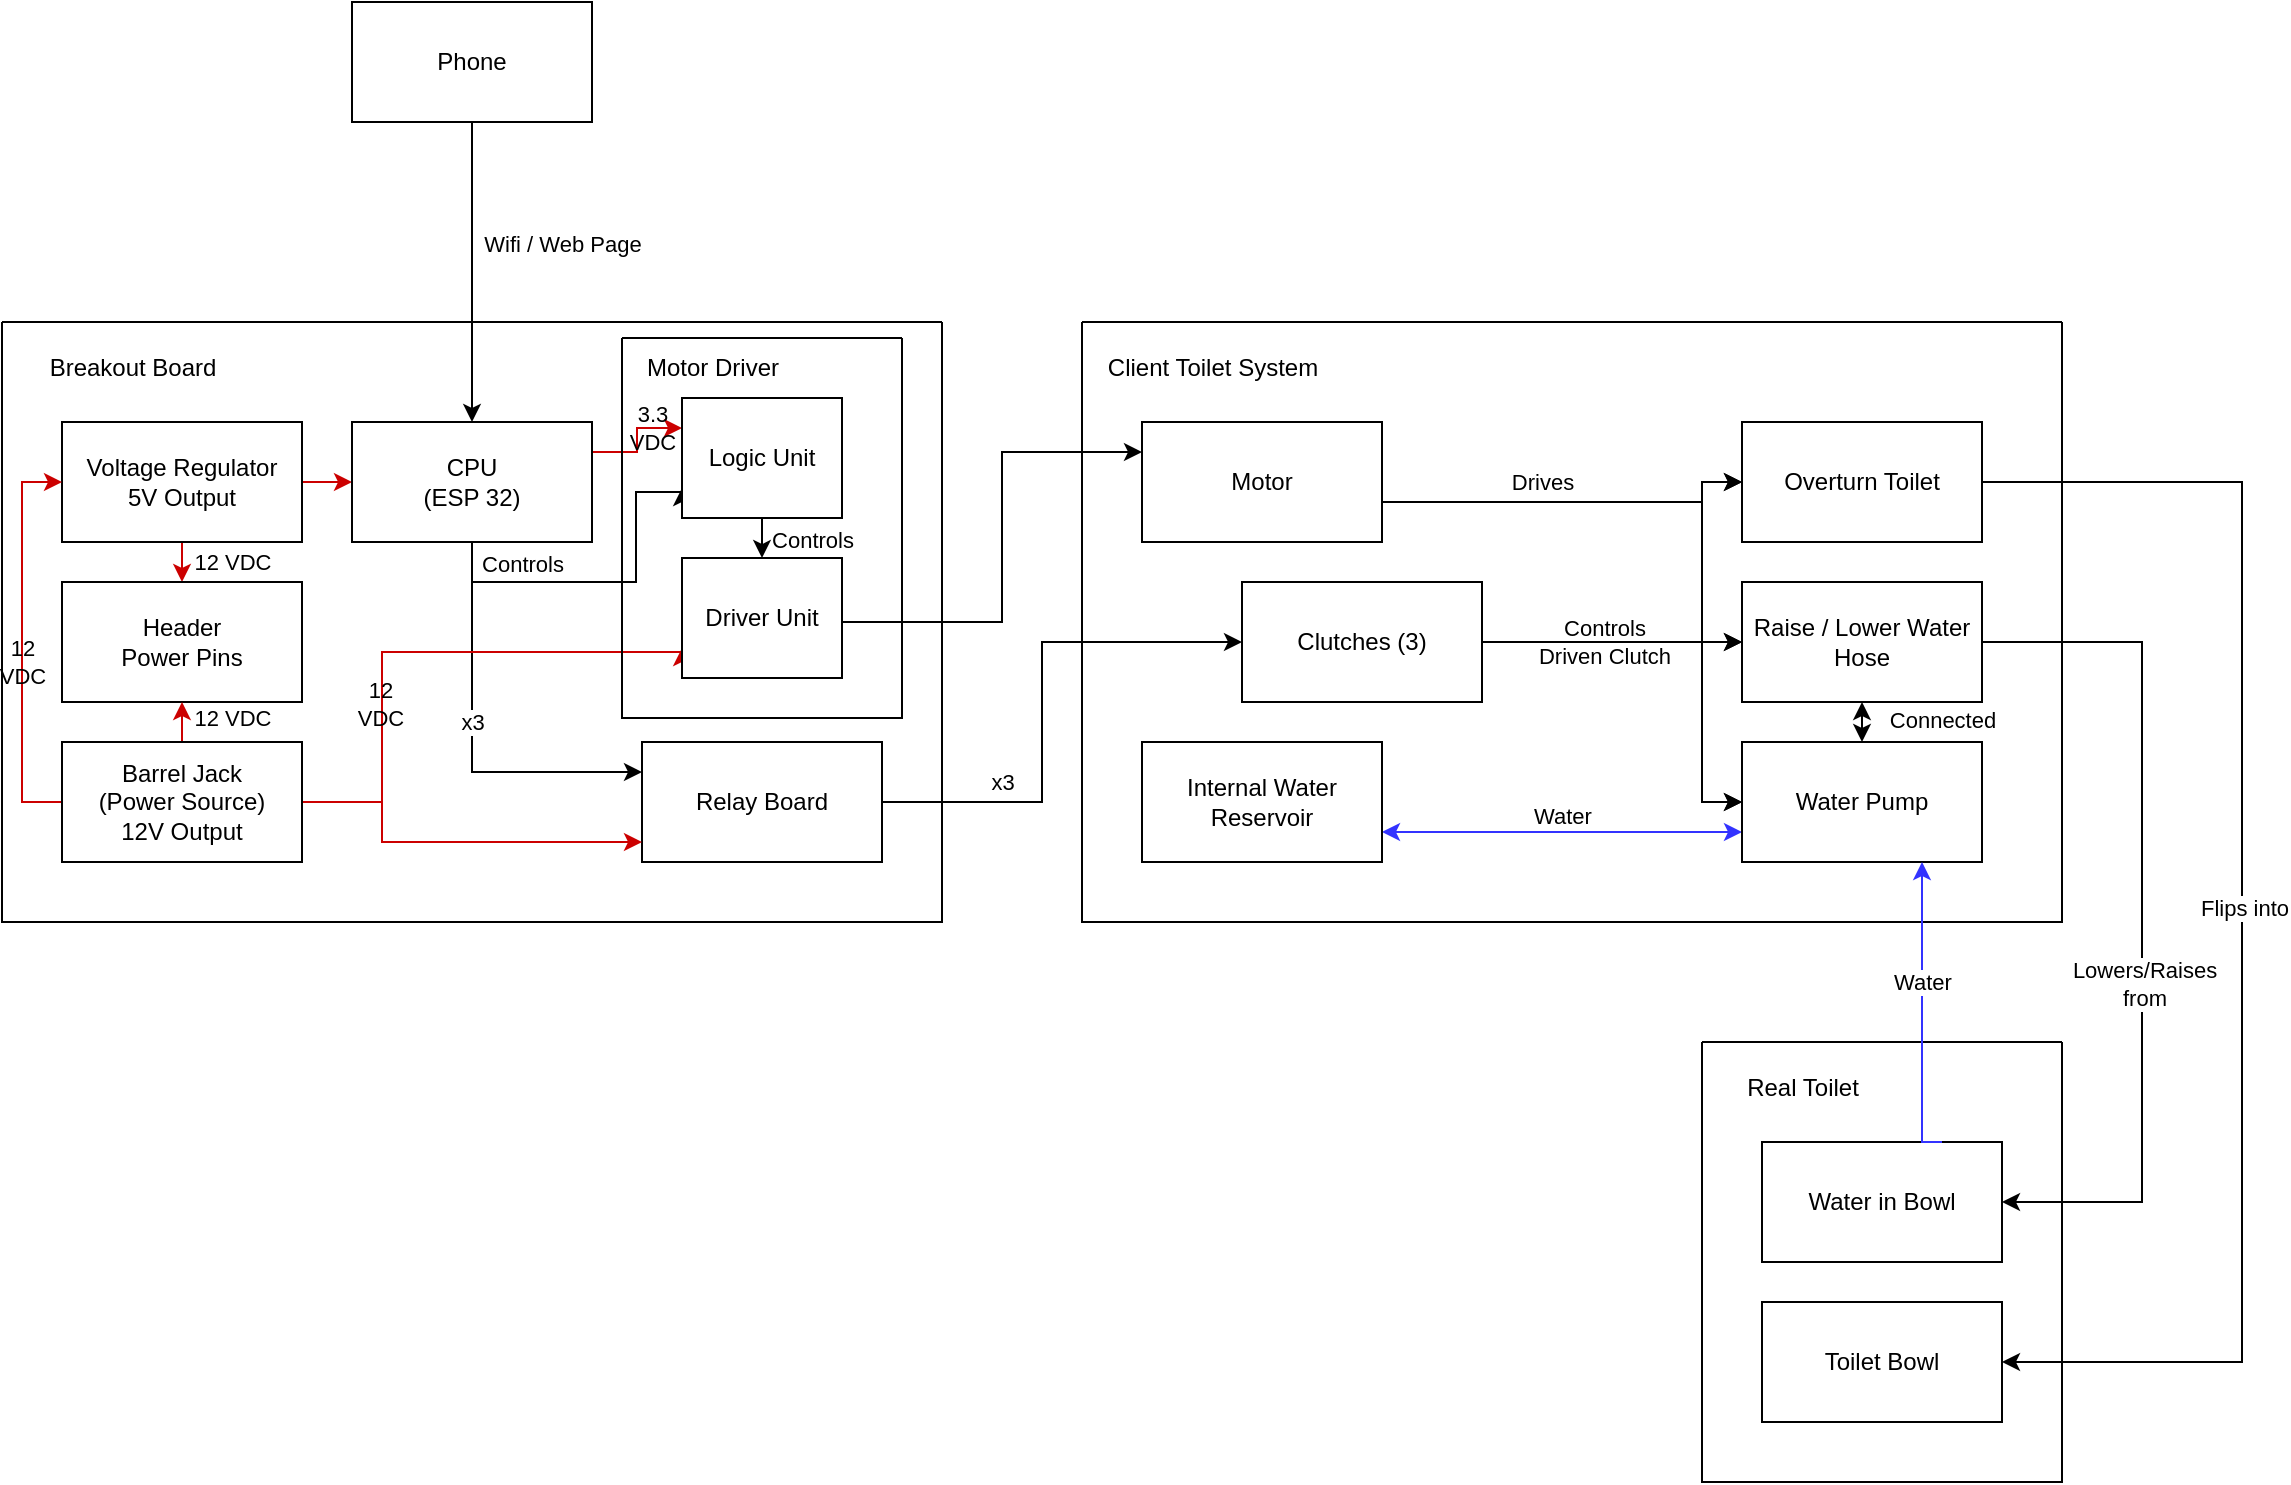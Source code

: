 <mxfile version="27.0.5">
  <diagram name="Page-1" id="GAes7sVVGK0C_AkjqECr">
    <mxGraphModel dx="815" dy="481" grid="1" gridSize="10" guides="1" tooltips="1" connect="1" arrows="1" fold="1" page="1" pageScale="1" pageWidth="850" pageHeight="1100" background="none" math="0" shadow="0">
      <root>
        <mxCell id="0" />
        <mxCell id="1" parent="0" />
        <mxCell id="APbUfEPHD9C4WzkEab46-6" value="" style="swimlane;startSize=0;fillColor=none;" parent="1" vertex="1">
          <mxGeometry x="310" y="260" width="470" height="300" as="geometry" />
        </mxCell>
        <mxCell id="APbUfEPHD9C4WzkEab46-4" value="Relay Board" style="rounded=0;whiteSpace=wrap;html=1;" parent="APbUfEPHD9C4WzkEab46-6" vertex="1">
          <mxGeometry x="320" y="210" width="120" height="60" as="geometry" />
        </mxCell>
        <mxCell id="_B59z6X3roA04wszU9P2-5" style="edgeStyle=orthogonalEdgeStyle;rounded=0;orthogonalLoop=1;jettySize=auto;html=1;exitX=1;exitY=0.5;exitDx=0;exitDy=0;entryX=0;entryY=0.5;entryDx=0;entryDy=0;fillColor=#f8cecc;strokeColor=#CC0000;" parent="APbUfEPHD9C4WzkEab46-6" source="APbUfEPHD9C4WzkEab46-2" target="APbUfEPHD9C4WzkEab46-1" edge="1">
          <mxGeometry relative="1" as="geometry" />
        </mxCell>
        <mxCell id="_B59z6X3roA04wszU9P2-6" style="edgeStyle=orthogonalEdgeStyle;rounded=0;orthogonalLoop=1;jettySize=auto;html=1;exitX=0.5;exitY=1;exitDx=0;exitDy=0;entryX=0.5;entryY=0;entryDx=0;entryDy=0;fillColor=#f8cecc;strokeColor=#CC0000;" parent="APbUfEPHD9C4WzkEab46-6" source="APbUfEPHD9C4WzkEab46-2" target="APbUfEPHD9C4WzkEab46-3" edge="1">
          <mxGeometry relative="1" as="geometry" />
        </mxCell>
        <mxCell id="APbUfEPHD9C4WzkEab46-2" value="Voltage Regulator&lt;div&gt;5V Output&lt;/div&gt;" style="rounded=0;whiteSpace=wrap;html=1;" parent="APbUfEPHD9C4WzkEab46-6" vertex="1">
          <mxGeometry x="30" y="50" width="120" height="60" as="geometry" />
        </mxCell>
        <mxCell id="APbUfEPHD9C4WzkEab46-7" value="&lt;div&gt;&lt;span style=&quot;background-color: transparent; color: light-dark(rgb(0, 0, 0), rgb(255, 255, 255));&quot;&gt;Breakout Board&lt;/span&gt;&lt;/div&gt;" style="text;html=1;align=center;verticalAlign=middle;resizable=0;points=[];autosize=1;strokeColor=none;fillColor=none;" parent="APbUfEPHD9C4WzkEab46-6" vertex="1">
          <mxGeometry x="10" y="8" width="110" height="30" as="geometry" />
        </mxCell>
        <mxCell id="_B59z6X3roA04wszU9P2-15" style="edgeStyle=orthogonalEdgeStyle;rounded=0;orthogonalLoop=1;jettySize=auto;html=1;exitX=0.5;exitY=1;exitDx=0;exitDy=0;entryX=0;entryY=0.25;entryDx=0;entryDy=0;" parent="APbUfEPHD9C4WzkEab46-6" source="APbUfEPHD9C4WzkEab46-1" target="APbUfEPHD9C4WzkEab46-4" edge="1">
          <mxGeometry relative="1" as="geometry" />
        </mxCell>
        <mxCell id="_B59z6X3roA04wszU9P2-23" value="x3" style="edgeLabel;html=1;align=center;verticalAlign=middle;resizable=0;points=[];" parent="_B59z6X3roA04wszU9P2-15" vertex="1" connectable="0">
          <mxGeometry x="0.58" y="-1" relative="1" as="geometry">
            <mxPoint x="-43" y="-26" as="offset" />
          </mxGeometry>
        </mxCell>
        <mxCell id="_B59z6X3roA04wszU9P2-63" value="Controls" style="edgeLabel;html=1;align=center;verticalAlign=middle;resizable=0;points=[];" parent="_B59z6X3roA04wszU9P2-15" vertex="1" connectable="0">
          <mxGeometry x="-0.884" y="2" relative="1" as="geometry">
            <mxPoint x="23" y="-1" as="offset" />
          </mxGeometry>
        </mxCell>
        <mxCell id="_B59z6X3roA04wszU9P2-73" style="edgeStyle=orthogonalEdgeStyle;rounded=0;orthogonalLoop=1;jettySize=auto;html=1;exitX=0.5;exitY=1;exitDx=0;exitDy=0;entryX=0;entryY=0.75;entryDx=0;entryDy=0;" parent="APbUfEPHD9C4WzkEab46-6" source="APbUfEPHD9C4WzkEab46-1" target="APbUfEPHD9C4WzkEab46-5" edge="1">
          <mxGeometry relative="1" as="geometry">
            <Array as="points">
              <mxPoint x="235" y="130" />
              <mxPoint x="317" y="130" />
              <mxPoint x="317" y="85" />
            </Array>
          </mxGeometry>
        </mxCell>
        <mxCell id="_B59z6X3roA04wszU9P2-74" style="edgeStyle=orthogonalEdgeStyle;rounded=0;orthogonalLoop=1;jettySize=auto;html=1;exitX=1;exitY=0.25;exitDx=0;exitDy=0;entryX=0;entryY=0.25;entryDx=0;entryDy=0;strokeColor=#CC0000;" parent="APbUfEPHD9C4WzkEab46-6" source="APbUfEPHD9C4WzkEab46-1" target="APbUfEPHD9C4WzkEab46-5" edge="1">
          <mxGeometry relative="1" as="geometry" />
        </mxCell>
        <mxCell id="_B59z6X3roA04wszU9P2-77" value="3.3&lt;div&gt;VDC&lt;/div&gt;" style="edgeLabel;html=1;align=center;verticalAlign=middle;resizable=0;points=[];labelBackgroundColor=none;" parent="_B59z6X3roA04wszU9P2-74" vertex="1" connectable="0">
          <mxGeometry x="-0.112" relative="1" as="geometry">
            <mxPoint x="7" y="-9" as="offset" />
          </mxGeometry>
        </mxCell>
        <mxCell id="APbUfEPHD9C4WzkEab46-1" value="CPU&lt;div&gt;(ESP 32)&lt;/div&gt;" style="rounded=0;whiteSpace=wrap;html=1;" parent="APbUfEPHD9C4WzkEab46-6" vertex="1">
          <mxGeometry x="175" y="50" width="120" height="60" as="geometry" />
        </mxCell>
        <mxCell id="APbUfEPHD9C4WzkEab46-3" value="Header&lt;div&gt;Power Pins&lt;/div&gt;" style="rounded=0;whiteSpace=wrap;html=1;" parent="APbUfEPHD9C4WzkEab46-6" vertex="1">
          <mxGeometry x="30" y="130" width="120" height="60" as="geometry" />
        </mxCell>
        <mxCell id="_B59z6X3roA04wszU9P2-7" style="edgeStyle=orthogonalEdgeStyle;rounded=0;orthogonalLoop=1;jettySize=auto;html=1;exitX=0;exitY=0.5;exitDx=0;exitDy=0;entryX=0;entryY=0.5;entryDx=0;entryDy=0;fillColor=#f8cecc;strokeColor=#CC0000;" parent="APbUfEPHD9C4WzkEab46-6" source="_B59z6X3roA04wszU9P2-1" target="APbUfEPHD9C4WzkEab46-2" edge="1">
          <mxGeometry relative="1" as="geometry" />
        </mxCell>
        <mxCell id="_B59z6X3roA04wszU9P2-9" style="edgeStyle=orthogonalEdgeStyle;rounded=0;orthogonalLoop=1;jettySize=auto;html=1;exitX=1;exitY=0.5;exitDx=0;exitDy=0;entryX=0;entryY=0.5;entryDx=0;entryDy=0;fillColor=#f8cecc;strokeColor=#CC0000;" parent="APbUfEPHD9C4WzkEab46-6" edge="1">
          <mxGeometry relative="1" as="geometry">
            <mxPoint x="150" y="260" as="sourcePoint" />
            <mxPoint x="320" y="260" as="targetPoint" />
            <Array as="points">
              <mxPoint x="150" y="240" />
              <mxPoint x="190" y="240" />
              <mxPoint x="190" y="260" />
            </Array>
          </mxGeometry>
        </mxCell>
        <mxCell id="_B59z6X3roA04wszU9P2-10" style="edgeStyle=orthogonalEdgeStyle;rounded=0;orthogonalLoop=1;jettySize=auto;html=1;exitX=0.5;exitY=0;exitDx=0;exitDy=0;entryX=0.5;entryY=1;entryDx=0;entryDy=0;fillColor=#f8cecc;strokeColor=#CC0000;" parent="APbUfEPHD9C4WzkEab46-6" source="_B59z6X3roA04wszU9P2-1" target="APbUfEPHD9C4WzkEab46-3" edge="1">
          <mxGeometry relative="1" as="geometry" />
        </mxCell>
        <mxCell id="_B59z6X3roA04wszU9P2-71" style="edgeStyle=orthogonalEdgeStyle;rounded=0;orthogonalLoop=1;jettySize=auto;html=1;exitX=1;exitY=0.5;exitDx=0;exitDy=0;entryX=0;entryY=0.75;entryDx=0;entryDy=0;strokeColor=#CC0000;" parent="APbUfEPHD9C4WzkEab46-6" source="_B59z6X3roA04wszU9P2-1" target="_B59z6X3roA04wszU9P2-70" edge="1">
          <mxGeometry relative="1" as="geometry">
            <Array as="points">
              <mxPoint x="190" y="240" />
              <mxPoint x="190" y="165" />
            </Array>
          </mxGeometry>
        </mxCell>
        <mxCell id="p8sN919XDkv9V4Sm3AHJ-8" value="12&lt;div&gt;VDC&lt;/div&gt;" style="edgeLabel;html=1;align=center;verticalAlign=middle;resizable=0;points=[];labelBackgroundColor=none;" parent="_B59z6X3roA04wszU9P2-71" vertex="1" connectable="0">
          <mxGeometry x="-0.334" y="1" relative="1" as="geometry">
            <mxPoint as="offset" />
          </mxGeometry>
        </mxCell>
        <mxCell id="_B59z6X3roA04wszU9P2-1" value="Barrel Jack&lt;div&gt;(Power Source)&lt;/div&gt;&lt;div&gt;12V O&lt;span style=&quot;background-color: transparent; color: light-dark(rgb(0, 0, 0), rgb(255, 255, 255));&quot;&gt;utput&lt;/span&gt;&lt;/div&gt;" style="rounded=0;whiteSpace=wrap;html=1;" parent="APbUfEPHD9C4WzkEab46-6" vertex="1">
          <mxGeometry x="30" y="210" width="120" height="60" as="geometry" />
        </mxCell>
        <mxCell id="_B59z6X3roA04wszU9P2-65" value="" style="swimlane;startSize=0;" parent="APbUfEPHD9C4WzkEab46-6" vertex="1">
          <mxGeometry x="310" y="8" width="140" height="190" as="geometry">
            <mxRectangle x="310" y="38" width="50" height="40" as="alternateBounds" />
          </mxGeometry>
        </mxCell>
        <mxCell id="_B59z6X3roA04wszU9P2-78" style="edgeStyle=orthogonalEdgeStyle;rounded=0;orthogonalLoop=1;jettySize=auto;html=1;exitX=0.5;exitY=1;exitDx=0;exitDy=0;entryX=0.5;entryY=0;entryDx=0;entryDy=0;" parent="_B59z6X3roA04wszU9P2-65" source="APbUfEPHD9C4WzkEab46-5" target="_B59z6X3roA04wszU9P2-70" edge="1">
          <mxGeometry relative="1" as="geometry" />
        </mxCell>
        <mxCell id="_B59z6X3roA04wszU9P2-79" value="Controls" style="edgeLabel;html=1;align=center;verticalAlign=middle;resizable=0;points=[];" parent="_B59z6X3roA04wszU9P2-78" vertex="1" connectable="0">
          <mxGeometry x="-0.066" y="4" relative="1" as="geometry">
            <mxPoint x="21" y="1" as="offset" />
          </mxGeometry>
        </mxCell>
        <mxCell id="APbUfEPHD9C4WzkEab46-5" value="Logic Unit" style="rounded=0;whiteSpace=wrap;html=1;" parent="_B59z6X3roA04wszU9P2-65" vertex="1">
          <mxGeometry x="30" y="30" width="80" height="60" as="geometry" />
        </mxCell>
        <mxCell id="_B59z6X3roA04wszU9P2-69" value="Motor Driver" style="text;html=1;align=center;verticalAlign=middle;resizable=0;points=[];autosize=1;strokeColor=none;fillColor=none;" parent="_B59z6X3roA04wszU9P2-65" vertex="1">
          <mxGeometry width="90" height="30" as="geometry" />
        </mxCell>
        <mxCell id="_B59z6X3roA04wszU9P2-70" value="Driver Unit" style="rounded=0;whiteSpace=wrap;html=1;" parent="_B59z6X3roA04wszU9P2-65" vertex="1">
          <mxGeometry x="30" y="110" width="80" height="60" as="geometry" />
        </mxCell>
        <mxCell id="6kR7J9r2vdAnDcg4zdd2-1" value="12&lt;div&gt;VDC&lt;/div&gt;" style="edgeLabel;html=1;align=center;verticalAlign=middle;resizable=0;points=[];labelBackgroundColor=none;" vertex="1" connectable="0" parent="APbUfEPHD9C4WzkEab46-6">
          <mxGeometry x="10" y="170.0" as="geometry" />
        </mxCell>
        <mxCell id="6kR7J9r2vdAnDcg4zdd2-2" value="12&amp;nbsp;&lt;span style=&quot;background-color: transparent; color: light-dark(rgb(0, 0, 0), rgb(255, 255, 255));&quot;&gt;VDC&lt;/span&gt;" style="edgeLabel;html=1;align=center;verticalAlign=middle;resizable=0;points=[];labelBackgroundColor=none;" vertex="1" connectable="0" parent="APbUfEPHD9C4WzkEab46-6">
          <mxGeometry x="115" y="198.0" as="geometry" />
        </mxCell>
        <mxCell id="6kR7J9r2vdAnDcg4zdd2-3" value="12&amp;nbsp;&lt;span style=&quot;background-color: transparent; color: light-dark(rgb(0, 0, 0), rgb(255, 255, 255));&quot;&gt;VDC&lt;/span&gt;" style="edgeLabel;html=1;align=center;verticalAlign=middle;resizable=0;points=[];labelBackgroundColor=none;" vertex="1" connectable="0" parent="APbUfEPHD9C4WzkEab46-6">
          <mxGeometry x="115" y="120.0" as="geometry" />
        </mxCell>
        <mxCell id="APbUfEPHD9C4WzkEab46-22" value="" style="swimlane;startSize=0;" parent="1" vertex="1">
          <mxGeometry x="850" y="260" width="490" height="300" as="geometry" />
        </mxCell>
        <mxCell id="APbUfEPHD9C4WzkEab46-26" value="Client Toilet System" style="text;html=1;align=center;verticalAlign=middle;resizable=0;points=[];autosize=1;strokeColor=none;fillColor=none;" parent="APbUfEPHD9C4WzkEab46-22" vertex="1">
          <mxGeometry y="8" width="130" height="30" as="geometry" />
        </mxCell>
        <mxCell id="p8sN919XDkv9V4Sm3AHJ-3" style="edgeStyle=orthogonalEdgeStyle;rounded=0;orthogonalLoop=1;jettySize=auto;html=1;exitX=1;exitY=0.5;exitDx=0;exitDy=0;entryX=0;entryY=0.5;entryDx=0;entryDy=0;" parent="APbUfEPHD9C4WzkEab46-22" source="APbUfEPHD9C4WzkEab46-27" target="_B59z6X3roA04wszU9P2-36" edge="1">
          <mxGeometry relative="1" as="geometry">
            <Array as="points">
              <mxPoint x="150" y="90" />
              <mxPoint x="310" y="90" />
              <mxPoint x="310" y="80" />
            </Array>
          </mxGeometry>
        </mxCell>
        <mxCell id="p8sN919XDkv9V4Sm3AHJ-4" style="edgeStyle=orthogonalEdgeStyle;rounded=0;orthogonalLoop=1;jettySize=auto;html=1;exitX=1;exitY=0.75;exitDx=0;exitDy=0;entryX=0;entryY=0.5;entryDx=0;entryDy=0;" parent="APbUfEPHD9C4WzkEab46-22" source="APbUfEPHD9C4WzkEab46-27" target="_B59z6X3roA04wszU9P2-37" edge="1">
          <mxGeometry relative="1" as="geometry">
            <Array as="points">
              <mxPoint x="150" y="90" />
              <mxPoint x="310" y="90" />
              <mxPoint x="310" y="160" />
            </Array>
          </mxGeometry>
        </mxCell>
        <mxCell id="p8sN919XDkv9V4Sm3AHJ-6" style="edgeStyle=orthogonalEdgeStyle;rounded=0;orthogonalLoop=1;jettySize=auto;html=1;exitX=1;exitY=0.5;exitDx=0;exitDy=0;entryX=0;entryY=0.5;entryDx=0;entryDy=0;" parent="APbUfEPHD9C4WzkEab46-22" source="APbUfEPHD9C4WzkEab46-27" target="APbUfEPHD9C4WzkEab46-28" edge="1">
          <mxGeometry relative="1" as="geometry">
            <Array as="points">
              <mxPoint x="150" y="90" />
              <mxPoint x="310" y="90" />
              <mxPoint x="310" y="240" />
            </Array>
          </mxGeometry>
        </mxCell>
        <mxCell id="p8sN919XDkv9V4Sm3AHJ-7" value="Drives" style="edgeLabel;html=1;align=center;verticalAlign=middle;resizable=0;points=[];" parent="p8sN919XDkv9V4Sm3AHJ-6" vertex="1" connectable="0">
          <mxGeometry x="-0.424" y="3" relative="1" as="geometry">
            <mxPoint x="-8" y="-7" as="offset" />
          </mxGeometry>
        </mxCell>
        <mxCell id="APbUfEPHD9C4WzkEab46-27" value="Motor" style="rounded=0;whiteSpace=wrap;html=1;" parent="APbUfEPHD9C4WzkEab46-22" vertex="1">
          <mxGeometry x="30" y="50" width="120" height="60" as="geometry" />
        </mxCell>
        <mxCell id="_B59z6X3roA04wszU9P2-36" value="Overturn Toilet" style="rounded=0;whiteSpace=wrap;html=1;" parent="APbUfEPHD9C4WzkEab46-22" vertex="1">
          <mxGeometry x="330" y="50" width="120" height="60" as="geometry" />
        </mxCell>
        <mxCell id="_B59z6X3roA04wszU9P2-60" style="edgeStyle=orthogonalEdgeStyle;rounded=0;orthogonalLoop=1;jettySize=auto;html=1;exitX=0.5;exitY=1;exitDx=0;exitDy=0;entryX=0.5;entryY=0;entryDx=0;entryDy=0;startArrow=classic;startFill=1;" parent="APbUfEPHD9C4WzkEab46-22" source="_B59z6X3roA04wszU9P2-37" target="APbUfEPHD9C4WzkEab46-28" edge="1">
          <mxGeometry relative="1" as="geometry" />
        </mxCell>
        <mxCell id="_B59z6X3roA04wszU9P2-61" value="Connected" style="edgeLabel;html=1;align=center;verticalAlign=middle;resizable=0;points=[];" parent="_B59z6X3roA04wszU9P2-60" vertex="1" connectable="0">
          <mxGeometry x="-0.11" y="1" relative="1" as="geometry">
            <mxPoint x="39" as="offset" />
          </mxGeometry>
        </mxCell>
        <mxCell id="_B59z6X3roA04wszU9P2-37" value="Raise / Lower Water Hose" style="rounded=0;whiteSpace=wrap;html=1;" parent="APbUfEPHD9C4WzkEab46-22" vertex="1">
          <mxGeometry x="330" y="130" width="120" height="60" as="geometry" />
        </mxCell>
        <mxCell id="_B59z6X3roA04wszU9P2-51" style="edgeStyle=orthogonalEdgeStyle;rounded=0;orthogonalLoop=1;jettySize=auto;html=1;exitX=0;exitY=0.75;exitDx=0;exitDy=0;entryX=1;entryY=0.75;entryDx=0;entryDy=0;fillColor=#dae8fc;strokeColor=#3333FF;startArrow=classic;startFill=1;" parent="APbUfEPHD9C4WzkEab46-22" source="APbUfEPHD9C4WzkEab46-28" target="_B59z6X3roA04wszU9P2-42" edge="1">
          <mxGeometry relative="1" as="geometry" />
        </mxCell>
        <mxCell id="_B59z6X3roA04wszU9P2-53" value="Water" style="edgeLabel;html=1;align=center;verticalAlign=middle;resizable=0;points=[];" parent="_B59z6X3roA04wszU9P2-51" vertex="1" connectable="0">
          <mxGeometry x="0.034" y="4" relative="1" as="geometry">
            <mxPoint x="3" y="-12" as="offset" />
          </mxGeometry>
        </mxCell>
        <mxCell id="APbUfEPHD9C4WzkEab46-28" value="Water Pump" style="rounded=0;whiteSpace=wrap;html=1;" parent="APbUfEPHD9C4WzkEab46-22" vertex="1">
          <mxGeometry x="330" y="210" width="120" height="60" as="geometry" />
        </mxCell>
        <mxCell id="_B59z6X3roA04wszU9P2-44" style="edgeStyle=orthogonalEdgeStyle;rounded=0;orthogonalLoop=1;jettySize=auto;html=1;exitX=1;exitY=0.5;exitDx=0;exitDy=0;entryX=0;entryY=0.5;entryDx=0;entryDy=0;" parent="APbUfEPHD9C4WzkEab46-22" source="APbUfEPHD9C4WzkEab46-24" target="_B59z6X3roA04wszU9P2-36" edge="1">
          <mxGeometry relative="1" as="geometry">
            <Array as="points">
              <mxPoint x="310" y="160" />
              <mxPoint x="310" y="80" />
            </Array>
          </mxGeometry>
        </mxCell>
        <mxCell id="_B59z6X3roA04wszU9P2-45" style="edgeStyle=orthogonalEdgeStyle;rounded=0;orthogonalLoop=1;jettySize=auto;html=1;exitX=1;exitY=0.5;exitDx=0;exitDy=0;entryX=0;entryY=0.5;entryDx=0;entryDy=0;" parent="APbUfEPHD9C4WzkEab46-22" source="APbUfEPHD9C4WzkEab46-24" target="_B59z6X3roA04wszU9P2-37" edge="1">
          <mxGeometry relative="1" as="geometry" />
        </mxCell>
        <mxCell id="_B59z6X3roA04wszU9P2-46" style="edgeStyle=orthogonalEdgeStyle;rounded=0;orthogonalLoop=1;jettySize=auto;html=1;exitX=1;exitY=0.5;exitDx=0;exitDy=0;entryX=0;entryY=0.5;entryDx=0;entryDy=0;" parent="APbUfEPHD9C4WzkEab46-22" source="APbUfEPHD9C4WzkEab46-24" target="APbUfEPHD9C4WzkEab46-28" edge="1">
          <mxGeometry relative="1" as="geometry">
            <Array as="points">
              <mxPoint x="310" y="160" />
              <mxPoint x="310" y="240" />
            </Array>
          </mxGeometry>
        </mxCell>
        <mxCell id="_B59z6X3roA04wszU9P2-62" value="Controls&lt;div&gt;Driven Clutch&lt;/div&gt;" style="edgeLabel;html=1;align=center;verticalAlign=middle;resizable=0;points=[];labelBackgroundColor=none;" parent="_B59z6X3roA04wszU9P2-46" vertex="1" connectable="0">
          <mxGeometry x="-0.664" y="1" relative="1" as="geometry">
            <mxPoint x="25" y="1" as="offset" />
          </mxGeometry>
        </mxCell>
        <mxCell id="APbUfEPHD9C4WzkEab46-24" value="Clutches (3)" style="rounded=0;whiteSpace=wrap;html=1;" parent="APbUfEPHD9C4WzkEab46-22" vertex="1">
          <mxGeometry x="80" y="130" width="120" height="60" as="geometry" />
        </mxCell>
        <mxCell id="_B59z6X3roA04wszU9P2-42" value="Internal Water Reservoir" style="rounded=0;whiteSpace=wrap;html=1;" parent="APbUfEPHD9C4WzkEab46-22" vertex="1">
          <mxGeometry x="30" y="210" width="120" height="60" as="geometry" />
        </mxCell>
        <mxCell id="_B59z6X3roA04wszU9P2-13" style="edgeStyle=orthogonalEdgeStyle;rounded=0;orthogonalLoop=1;jettySize=auto;html=1;exitX=1;exitY=0.5;exitDx=0;exitDy=0;entryX=0;entryY=0.25;entryDx=0;entryDy=0;" parent="1" source="_B59z6X3roA04wszU9P2-70" target="APbUfEPHD9C4WzkEab46-27" edge="1">
          <mxGeometry relative="1" as="geometry">
            <Array as="points">
              <mxPoint x="810" y="410" />
              <mxPoint x="810" y="325" />
            </Array>
          </mxGeometry>
        </mxCell>
        <mxCell id="_B59z6X3roA04wszU9P2-29" value="" style="swimlane;startSize=0;" parent="1" vertex="1">
          <mxGeometry x="1160" y="620" width="180" height="220" as="geometry" />
        </mxCell>
        <mxCell id="_B59z6X3roA04wszU9P2-31" value="Real Toilet" style="text;html=1;align=center;verticalAlign=middle;resizable=0;points=[];autosize=1;strokeColor=none;fillColor=none;" parent="_B59z6X3roA04wszU9P2-29" vertex="1">
          <mxGeometry x="10" y="8" width="80" height="30" as="geometry" />
        </mxCell>
        <mxCell id="_B59z6X3roA04wszU9P2-32" value="Water in Bowl" style="rounded=0;whiteSpace=wrap;html=1;" parent="_B59z6X3roA04wszU9P2-29" vertex="1">
          <mxGeometry x="30" y="50" width="120" height="60" as="geometry" />
        </mxCell>
        <mxCell id="_B59z6X3roA04wszU9P2-55" value="Toilet Bowl" style="rounded=0;whiteSpace=wrap;html=1;" parent="_B59z6X3roA04wszU9P2-29" vertex="1">
          <mxGeometry x="30" y="130" width="120" height="60" as="geometry" />
        </mxCell>
        <mxCell id="_B59z6X3roA04wszU9P2-43" style="edgeStyle=orthogonalEdgeStyle;rounded=0;orthogonalLoop=1;jettySize=auto;html=1;exitX=1;exitY=0.5;exitDx=0;exitDy=0;entryX=0;entryY=0.5;entryDx=0;entryDy=0;" parent="1" source="APbUfEPHD9C4WzkEab46-4" target="APbUfEPHD9C4WzkEab46-24" edge="1">
          <mxGeometry relative="1" as="geometry">
            <Array as="points">
              <mxPoint x="830" y="500" />
              <mxPoint x="830" y="420" />
            </Array>
          </mxGeometry>
        </mxCell>
        <mxCell id="p8sN919XDkv9V4Sm3AHJ-1" value="x3" style="edgeLabel;html=1;align=center;verticalAlign=middle;resizable=0;points=[];" parent="_B59z6X3roA04wszU9P2-43" vertex="1" connectable="0">
          <mxGeometry x="-0.268" y="6" relative="1" as="geometry">
            <mxPoint x="-14" y="5" as="offset" />
          </mxGeometry>
        </mxCell>
        <mxCell id="_B59z6X3roA04wszU9P2-50" style="edgeStyle=orthogonalEdgeStyle;rounded=0;orthogonalLoop=1;jettySize=auto;html=1;exitX=0.75;exitY=0;exitDx=0;exitDy=0;entryX=0.75;entryY=1;entryDx=0;entryDy=0;fillColor=#dae8fc;strokeColor=#3333FF;" parent="1" source="_B59z6X3roA04wszU9P2-32" target="APbUfEPHD9C4WzkEab46-28" edge="1">
          <mxGeometry relative="1" as="geometry">
            <Array as="points">
              <mxPoint x="1270" y="670" />
            </Array>
          </mxGeometry>
        </mxCell>
        <mxCell id="_B59z6X3roA04wszU9P2-52" value="Water" style="edgeLabel;html=1;align=center;verticalAlign=middle;resizable=0;points=[];" parent="_B59z6X3roA04wszU9P2-50" vertex="1" connectable="0">
          <mxGeometry x="0.27" relative="1" as="geometry">
            <mxPoint y="5" as="offset" />
          </mxGeometry>
        </mxCell>
        <mxCell id="_B59z6X3roA04wszU9P2-56" style="edgeStyle=orthogonalEdgeStyle;rounded=0;orthogonalLoop=1;jettySize=auto;html=1;exitX=1;exitY=0.5;exitDx=0;exitDy=0;entryX=1;entryY=0.5;entryDx=0;entryDy=0;" parent="1" source="_B59z6X3roA04wszU9P2-36" target="_B59z6X3roA04wszU9P2-55" edge="1">
          <mxGeometry relative="1" as="geometry">
            <mxPoint x="1400" y="490.0" as="targetPoint" />
            <Array as="points">
              <mxPoint x="1430" y="340" />
              <mxPoint x="1430" y="780" />
            </Array>
          </mxGeometry>
        </mxCell>
        <mxCell id="_B59z6X3roA04wszU9P2-57" value="Flips into" style="edgeLabel;html=1;align=center;verticalAlign=middle;resizable=0;points=[];" parent="_B59z6X3roA04wszU9P2-56" vertex="1" connectable="0">
          <mxGeometry x="-0.006" y="1" relative="1" as="geometry">
            <mxPoint as="offset" />
          </mxGeometry>
        </mxCell>
        <mxCell id="_B59z6X3roA04wszU9P2-58" style="edgeStyle=orthogonalEdgeStyle;rounded=0;orthogonalLoop=1;jettySize=auto;html=1;exitX=1;exitY=0.5;exitDx=0;exitDy=0;entryX=1;entryY=0.5;entryDx=0;entryDy=0;" parent="1" source="_B59z6X3roA04wszU9P2-37" target="_B59z6X3roA04wszU9P2-32" edge="1">
          <mxGeometry relative="1" as="geometry">
            <mxPoint x="1440" y="410.0" as="sourcePoint" />
            <mxPoint x="1380" y="700" as="targetPoint" />
            <Array as="points">
              <mxPoint x="1380" y="420" />
              <mxPoint x="1380" y="700" />
            </Array>
          </mxGeometry>
        </mxCell>
        <mxCell id="_B59z6X3roA04wszU9P2-59" value="Lowers/Raises&lt;div&gt;from&lt;/div&gt;" style="edgeLabel;html=1;align=center;verticalAlign=middle;resizable=0;points=[];labelBackgroundColor=default;" parent="_B59z6X3roA04wszU9P2-58" vertex="1" connectable="0">
          <mxGeometry x="0.082" y="1" relative="1" as="geometry">
            <mxPoint y="18" as="offset" />
          </mxGeometry>
        </mxCell>
        <mxCell id="_B59z6X3roA04wszU9P2-85" style="edgeStyle=orthogonalEdgeStyle;rounded=0;orthogonalLoop=1;jettySize=auto;html=1;exitX=0.5;exitY=1;exitDx=0;exitDy=0;entryX=0.5;entryY=0;entryDx=0;entryDy=0;" parent="1" source="_B59z6X3roA04wszU9P2-84" target="APbUfEPHD9C4WzkEab46-1" edge="1">
          <mxGeometry relative="1" as="geometry" />
        </mxCell>
        <mxCell id="_B59z6X3roA04wszU9P2-86" value="Wifi / Web Page" style="edgeLabel;html=1;align=center;verticalAlign=middle;resizable=0;points=[];" parent="_B59z6X3roA04wszU9P2-85" vertex="1" connectable="0">
          <mxGeometry x="-0.188" y="-3" relative="1" as="geometry">
            <mxPoint x="48" as="offset" />
          </mxGeometry>
        </mxCell>
        <mxCell id="_B59z6X3roA04wszU9P2-84" value="Phone" style="rounded=0;whiteSpace=wrap;html=1;" parent="1" vertex="1">
          <mxGeometry x="485" y="100" width="120" height="60" as="geometry" />
        </mxCell>
      </root>
    </mxGraphModel>
  </diagram>
</mxfile>
